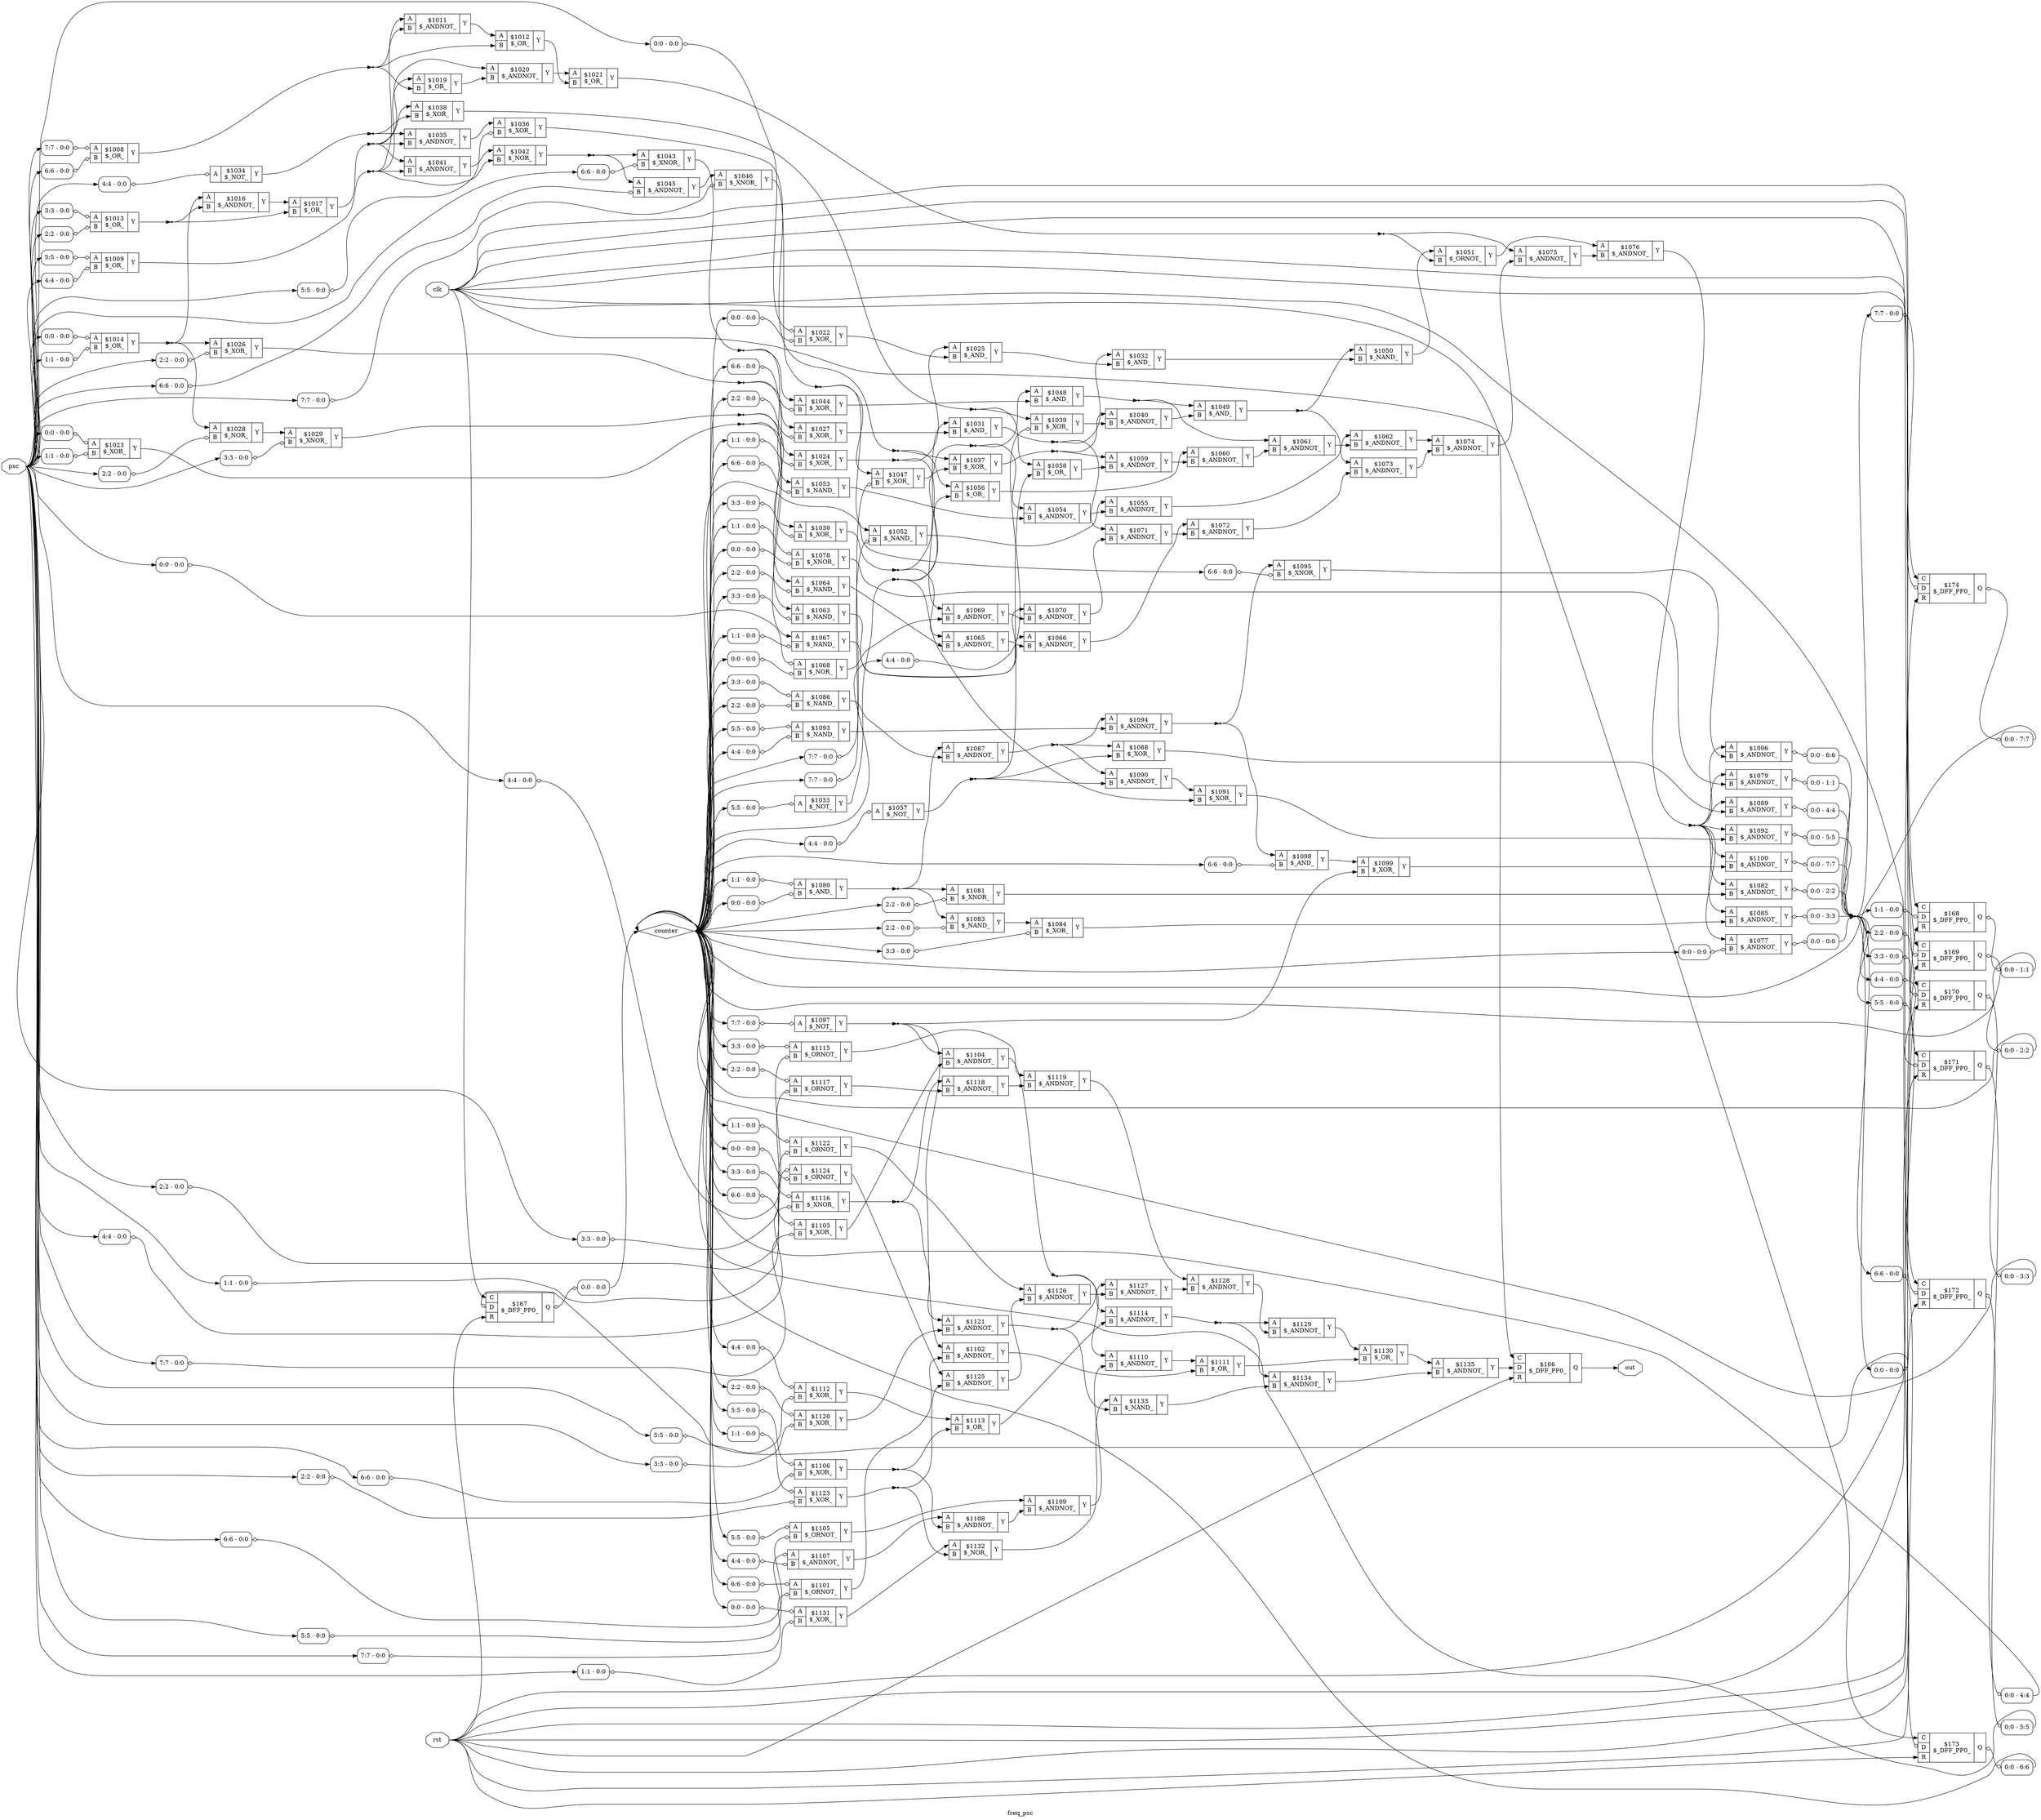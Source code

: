 digraph "freq_psc" {
label="freq_psc";
rankdir="LR";
remincross=true;
n119 [ shape=octagon, label="clk", color="black", fontcolor="black"];
n120 [ shape=diamond, label="counter", color="black", fontcolor="black"];
n121 [ shape=octagon, label="out", color="black", fontcolor="black"];
n122 [ shape=octagon, label="psc", color="black", fontcolor="black"];
n123 [ shape=octagon, label="rst", color="black", fontcolor="black"];
c127 [ shape=record, label="{{<p124> A|<p125> B}|$1008\n$_OR_|{<p126> Y}}",  ];
x0 [ shape=record, style=rounded, label="<s0> 7:7 - 0:0 ", color="black", fontcolor="black" ];
x0:e -> c127:p124:w [arrowhead=odiamond, arrowtail=odiamond, dir=both, color="black", fontcolor="black", label=""];
x1 [ shape=record, style=rounded, label="<s0> 6:6 - 0:0 ", color="black", fontcolor="black" ];
x1:e -> c127:p125:w [arrowhead=odiamond, arrowtail=odiamond, dir=both, color="black", fontcolor="black", label=""];
c128 [ shape=record, label="{{<p124> A|<p125> B}|$1009\n$_OR_|{<p126> Y}}",  ];
x2 [ shape=record, style=rounded, label="<s0> 5:5 - 0:0 ", color="black", fontcolor="black" ];
x2:e -> c128:p124:w [arrowhead=odiamond, arrowtail=odiamond, dir=both, color="black", fontcolor="black", label=""];
x3 [ shape=record, style=rounded, label="<s0> 4:4 - 0:0 ", color="black", fontcolor="black" ];
x3:e -> c128:p125:w [arrowhead=odiamond, arrowtail=odiamond, dir=both, color="black", fontcolor="black", label=""];
c129 [ shape=record, label="{{<p124> A|<p125> B}|$1011\n$_ANDNOT_|{<p126> Y}}",  ];
c130 [ shape=record, label="{{<p124> A|<p125> B}|$1012\n$_OR_|{<p126> Y}}",  ];
c131 [ shape=record, label="{{<p124> A|<p125> B}|$1013\n$_OR_|{<p126> Y}}",  ];
x4 [ shape=record, style=rounded, label="<s0> 3:3 - 0:0 ", color="black", fontcolor="black" ];
x4:e -> c131:p124:w [arrowhead=odiamond, arrowtail=odiamond, dir=both, color="black", fontcolor="black", label=""];
x5 [ shape=record, style=rounded, label="<s0> 2:2 - 0:0 ", color="black", fontcolor="black" ];
x5:e -> c131:p125:w [arrowhead=odiamond, arrowtail=odiamond, dir=both, color="black", fontcolor="black", label=""];
c132 [ shape=record, label="{{<p124> A|<p125> B}|$1014\n$_OR_|{<p126> Y}}",  ];
x6 [ shape=record, style=rounded, label="<s0> 0:0 - 0:0 ", color="black", fontcolor="black" ];
x6:e -> c132:p124:w [arrowhead=odiamond, arrowtail=odiamond, dir=both, color="black", fontcolor="black", label=""];
x7 [ shape=record, style=rounded, label="<s0> 1:1 - 0:0 ", color="black", fontcolor="black" ];
x7:e -> c132:p125:w [arrowhead=odiamond, arrowtail=odiamond, dir=both, color="black", fontcolor="black", label=""];
c133 [ shape=record, label="{{<p124> A|<p125> B}|$1016\n$_ANDNOT_|{<p126> Y}}",  ];
c134 [ shape=record, label="{{<p124> A|<p125> B}|$1017\n$_OR_|{<p126> Y}}",  ];
c135 [ shape=record, label="{{<p124> A|<p125> B}|$1019\n$_OR_|{<p126> Y}}",  ];
c136 [ shape=record, label="{{<p124> A|<p125> B}|$1020\n$_ANDNOT_|{<p126> Y}}",  ];
c137 [ shape=record, label="{{<p124> A|<p125> B}|$1021\n$_OR_|{<p126> Y}}",  ];
c138 [ shape=record, label="{{<p124> A|<p125> B}|$1022\n$_XOR_|{<p126> Y}}",  ];
x8 [ shape=record, style=rounded, label="<s0> 0:0 - 0:0 ", color="black", fontcolor="black" ];
x8:e -> c138:p124:w [arrowhead=odiamond, arrowtail=odiamond, dir=both, color="black", fontcolor="black", label=""];
x9 [ shape=record, style=rounded, label="<s0> 0:0 - 0:0 ", color="black", fontcolor="black" ];
x9:e -> c138:p125:w [arrowhead=odiamond, arrowtail=odiamond, dir=both, color="black", fontcolor="black", label=""];
c139 [ shape=record, label="{{<p124> A|<p125> B}|$1023\n$_XOR_|{<p126> Y}}",  ];
x10 [ shape=record, style=rounded, label="<s0> 0:0 - 0:0 ", color="black", fontcolor="black" ];
x10:e -> c139:p124:w [arrowhead=odiamond, arrowtail=odiamond, dir=both, color="black", fontcolor="black", label=""];
x11 [ shape=record, style=rounded, label="<s0> 1:1 - 0:0 ", color="black", fontcolor="black" ];
x11:e -> c139:p125:w [arrowhead=odiamond, arrowtail=odiamond, dir=both, color="black", fontcolor="black", label=""];
c140 [ shape=record, label="{{<p124> A|<p125> B}|$1024\n$_XOR_|{<p126> Y}}",  ];
x12 [ shape=record, style=rounded, label="<s0> 1:1 - 0:0 ", color="black", fontcolor="black" ];
x12:e -> c140:p125:w [arrowhead=odiamond, arrowtail=odiamond, dir=both, color="black", fontcolor="black", label=""];
c141 [ shape=record, label="{{<p124> A|<p125> B}|$1025\n$_AND_|{<p126> Y}}",  ];
c142 [ shape=record, label="{{<p124> A|<p125> B}|$1026\n$_XOR_|{<p126> Y}}",  ];
x13 [ shape=record, style=rounded, label="<s0> 2:2 - 0:0 ", color="black", fontcolor="black" ];
x13:e -> c142:p125:w [arrowhead=odiamond, arrowtail=odiamond, dir=both, color="black", fontcolor="black", label=""];
c143 [ shape=record, label="{{<p124> A|<p125> B}|$1027\n$_XOR_|{<p126> Y}}",  ];
x14 [ shape=record, style=rounded, label="<s0> 2:2 - 0:0 ", color="black", fontcolor="black" ];
x14:e -> c143:p125:w [arrowhead=odiamond, arrowtail=odiamond, dir=both, color="black", fontcolor="black", label=""];
c144 [ shape=record, label="{{<p124> A|<p125> B}|$1028\n$_NOR_|{<p126> Y}}",  ];
x15 [ shape=record, style=rounded, label="<s0> 2:2 - 0:0 ", color="black", fontcolor="black" ];
x15:e -> c144:p125:w [arrowhead=odiamond, arrowtail=odiamond, dir=both, color="black", fontcolor="black", label=""];
c145 [ shape=record, label="{{<p124> A|<p125> B}|$1029\n$_XNOR_|{<p126> Y}}",  ];
x16 [ shape=record, style=rounded, label="<s0> 3:3 - 0:0 ", color="black", fontcolor="black" ];
x16:e -> c145:p125:w [arrowhead=odiamond, arrowtail=odiamond, dir=both, color="black", fontcolor="black", label=""];
c146 [ shape=record, label="{{<p124> A|<p125> B}|$1030\n$_XOR_|{<p126> Y}}",  ];
x17 [ shape=record, style=rounded, label="<s0> 3:3 - 0:0 ", color="black", fontcolor="black" ];
x17:e -> c146:p125:w [arrowhead=odiamond, arrowtail=odiamond, dir=both, color="black", fontcolor="black", label=""];
c147 [ shape=record, label="{{<p124> A|<p125> B}|$1031\n$_AND_|{<p126> Y}}",  ];
c148 [ shape=record, label="{{<p124> A|<p125> B}|$1032\n$_AND_|{<p126> Y}}",  ];
c149 [ shape=record, label="{{<p124> A}|$1033\n$_NOT_|{<p126> Y}}",  ];
x18 [ shape=record, style=rounded, label="<s0> 5:5 - 0:0 ", color="black", fontcolor="black" ];
x18:e -> c149:p124:w [arrowhead=odiamond, arrowtail=odiamond, dir=both, color="black", fontcolor="black", label=""];
c150 [ shape=record, label="{{<p124> A}|$1034\n$_NOT_|{<p126> Y}}",  ];
x19 [ shape=record, style=rounded, label="<s0> 4:4 - 0:0 ", color="black", fontcolor="black" ];
x19:e -> c150:p124:w [arrowhead=odiamond, arrowtail=odiamond, dir=both, color="black", fontcolor="black", label=""];
c151 [ shape=record, label="{{<p124> A|<p125> B}|$1035\n$_ANDNOT_|{<p126> Y}}",  ];
c152 [ shape=record, label="{{<p124> A|<p125> B}|$1036\n$_XOR_|{<p126> Y}}",  ];
x20 [ shape=record, style=rounded, label="<s0> 5:5 - 0:0 ", color="black", fontcolor="black" ];
x20:e -> c152:p125:w [arrowhead=odiamond, arrowtail=odiamond, dir=both, color="black", fontcolor="black", label=""];
c153 [ shape=record, label="{{<p124> A|<p125> B}|$1037\n$_XOR_|{<p126> Y}}",  ];
c154 [ shape=record, label="{{<p124> A|<p125> B}|$1038\n$_XOR_|{<p126> Y}}",  ];
c155 [ shape=record, label="{{<p124> A|<p125> B}|$1039\n$_XOR_|{<p126> Y}}",  ];
x21 [ shape=record, style=rounded, label="<s0> 4:4 - 0:0 ", color="black", fontcolor="black" ];
x21:e -> c155:p125:w [arrowhead=odiamond, arrowtail=odiamond, dir=both, color="black", fontcolor="black", label=""];
c156 [ shape=record, label="{{<p124> A|<p125> B}|$1040\n$_ANDNOT_|{<p126> Y}}",  ];
c157 [ shape=record, label="{{<p124> A|<p125> B}|$1041\n$_ANDNOT_|{<p126> Y}}",  ];
c158 [ shape=record, label="{{<p124> A|<p125> B}|$1042\n$_NOR_|{<p126> Y}}",  ];
c159 [ shape=record, label="{{<p124> A|<p125> B}|$1043\n$_XNOR_|{<p126> Y}}",  ];
x22 [ shape=record, style=rounded, label="<s0> 6:6 - 0:0 ", color="black", fontcolor="black" ];
x22:e -> c159:p125:w [arrowhead=odiamond, arrowtail=odiamond, dir=both, color="black", fontcolor="black", label=""];
c160 [ shape=record, label="{{<p124> A|<p125> B}|$1044\n$_XOR_|{<p126> Y}}",  ];
x23 [ shape=record, style=rounded, label="<s0> 6:6 - 0:0 ", color="black", fontcolor="black" ];
x23:e -> c160:p125:w [arrowhead=odiamond, arrowtail=odiamond, dir=both, color="black", fontcolor="black", label=""];
c161 [ shape=record, label="{{<p124> A|<p125> B}|$1045\n$_ANDNOT_|{<p126> Y}}",  ];
x24 [ shape=record, style=rounded, label="<s0> 6:6 - 0:0 ", color="black", fontcolor="black" ];
x24:e -> c161:p125:w [arrowhead=odiamond, arrowtail=odiamond, dir=both, color="black", fontcolor="black", label=""];
c162 [ shape=record, label="{{<p124> A|<p125> B}|$1046\n$_XNOR_|{<p126> Y}}",  ];
x25 [ shape=record, style=rounded, label="<s0> 7:7 - 0:0 ", color="black", fontcolor="black" ];
x25:e -> c162:p125:w [arrowhead=odiamond, arrowtail=odiamond, dir=both, color="black", fontcolor="black", label=""];
c163 [ shape=record, label="{{<p124> A|<p125> B}|$1047\n$_XOR_|{<p126> Y}}",  ];
x26 [ shape=record, style=rounded, label="<s0> 7:7 - 0:0 ", color="black", fontcolor="black" ];
x26:e -> c163:p125:w [arrowhead=odiamond, arrowtail=odiamond, dir=both, color="black", fontcolor="black", label=""];
c164 [ shape=record, label="{{<p124> A|<p125> B}|$1048\n$_AND_|{<p126> Y}}",  ];
c165 [ shape=record, label="{{<p124> A|<p125> B}|$1049\n$_AND_|{<p126> Y}}",  ];
c166 [ shape=record, label="{{<p124> A|<p125> B}|$1050\n$_NAND_|{<p126> Y}}",  ];
c167 [ shape=record, label="{{<p124> A|<p125> B}|$1051\n$_ORNOT_|{<p126> Y}}",  ];
c168 [ shape=record, label="{{<p124> A|<p125> B}|$1052\n$_NAND_|{<p126> Y}}",  ];
x27 [ shape=record, style=rounded, label="<s0> 7:7 - 0:0 ", color="black", fontcolor="black" ];
x27:e -> c168:p125:w [arrowhead=odiamond, arrowtail=odiamond, dir=both, color="black", fontcolor="black", label=""];
c169 [ shape=record, label="{{<p124> A|<p125> B}|$1053\n$_NAND_|{<p126> Y}}",  ];
x28 [ shape=record, style=rounded, label="<s0> 6:6 - 0:0 ", color="black", fontcolor="black" ];
x28:e -> c169:p125:w [arrowhead=odiamond, arrowtail=odiamond, dir=both, color="black", fontcolor="black", label=""];
c170 [ shape=record, label="{{<p124> A|<p125> B}|$1054\n$_ANDNOT_|{<p126> Y}}",  ];
c171 [ shape=record, label="{{<p124> A|<p125> B}|$1055\n$_ANDNOT_|{<p126> Y}}",  ];
c172 [ shape=record, label="{{<p124> A|<p125> B}|$1056\n$_OR_|{<p126> Y}}",  ];
c173 [ shape=record, label="{{<p124> A}|$1057\n$_NOT_|{<p126> Y}}",  ];
x29 [ shape=record, style=rounded, label="<s0> 4:4 - 0:0 ", color="black", fontcolor="black" ];
x29:e -> c173:p124:w [arrowhead=odiamond, arrowtail=odiamond, dir=both, color="black", fontcolor="black", label=""];
c174 [ shape=record, label="{{<p124> A|<p125> B}|$1058\n$_OR_|{<p126> Y}}",  ];
c175 [ shape=record, label="{{<p124> A|<p125> B}|$1059\n$_ANDNOT_|{<p126> Y}}",  ];
c176 [ shape=record, label="{{<p124> A|<p125> B}|$1060\n$_ANDNOT_|{<p126> Y}}",  ];
c177 [ shape=record, label="{{<p124> A|<p125> B}|$1061\n$_ANDNOT_|{<p126> Y}}",  ];
c178 [ shape=record, label="{{<p124> A|<p125> B}|$1062\n$_ANDNOT_|{<p126> Y}}",  ];
c179 [ shape=record, label="{{<p124> A|<p125> B}|$1063\n$_NAND_|{<p126> Y}}",  ];
x30 [ shape=record, style=rounded, label="<s0> 3:3 - 0:0 ", color="black", fontcolor="black" ];
x30:e -> c179:p125:w [arrowhead=odiamond, arrowtail=odiamond, dir=both, color="black", fontcolor="black", label=""];
c180 [ shape=record, label="{{<p124> A|<p125> B}|$1064\n$_NAND_|{<p126> Y}}",  ];
x31 [ shape=record, style=rounded, label="<s0> 2:2 - 0:0 ", color="black", fontcolor="black" ];
x31:e -> c180:p125:w [arrowhead=odiamond, arrowtail=odiamond, dir=both, color="black", fontcolor="black", label=""];
c181 [ shape=record, label="{{<p124> A|<p125> B}|$1065\n$_ANDNOT_|{<p126> Y}}",  ];
c182 [ shape=record, label="{{<p124> A|<p125> B}|$1066\n$_ANDNOT_|{<p126> Y}}",  ];
c183 [ shape=record, label="{{<p124> A|<p125> B}|$1067\n$_NAND_|{<p126> Y}}",  ];
x32 [ shape=record, style=rounded, label="<s0> 1:1 - 0:0 ", color="black", fontcolor="black" ];
x32:e -> c183:p125:w [arrowhead=odiamond, arrowtail=odiamond, dir=both, color="black", fontcolor="black", label=""];
c184 [ shape=record, label="{{<p124> A|<p125> B}|$1068\n$_NOR_|{<p126> Y}}",  ];
x33 [ shape=record, style=rounded, label="<s0> 0:0 - 0:0 ", color="black", fontcolor="black" ];
x33:e -> c184:p124:w [arrowhead=odiamond, arrowtail=odiamond, dir=both, color="black", fontcolor="black", label=""];
x34 [ shape=record, style=rounded, label="<s0> 0:0 - 0:0 ", color="black", fontcolor="black" ];
x34:e -> c184:p125:w [arrowhead=odiamond, arrowtail=odiamond, dir=both, color="black", fontcolor="black", label=""];
c185 [ shape=record, label="{{<p124> A|<p125> B}|$1069\n$_ANDNOT_|{<p126> Y}}",  ];
c186 [ shape=record, label="{{<p124> A|<p125> B}|$1070\n$_ANDNOT_|{<p126> Y}}",  ];
c187 [ shape=record, label="{{<p124> A|<p125> B}|$1071\n$_ANDNOT_|{<p126> Y}}",  ];
c188 [ shape=record, label="{{<p124> A|<p125> B}|$1072\n$_ANDNOT_|{<p126> Y}}",  ];
c189 [ shape=record, label="{{<p124> A|<p125> B}|$1073\n$_ANDNOT_|{<p126> Y}}",  ];
c190 [ shape=record, label="{{<p124> A|<p125> B}|$1074\n$_ANDNOT_|{<p126> Y}}",  ];
c191 [ shape=record, label="{{<p124> A|<p125> B}|$1075\n$_ANDNOT_|{<p126> Y}}",  ];
c192 [ shape=record, label="{{<p124> A|<p125> B}|$1076\n$_ANDNOT_|{<p126> Y}}",  ];
c193 [ shape=record, label="{{<p124> A|<p125> B}|$1077\n$_ANDNOT_|{<p126> Y}}",  ];
x35 [ shape=record, style=rounded, label="<s0> 0:0 - 0:0 ", color="black", fontcolor="black" ];
x35:e -> c193:p125:w [arrowhead=odiamond, arrowtail=odiamond, dir=both, color="black", fontcolor="black", label=""];
x36 [ shape=record, style=rounded, label="<s0> 0:0 - 0:0 ", color="black", fontcolor="black" ];
c193:p126:e -> x36:w [arrowhead=odiamond, arrowtail=odiamond, dir=both, color="black", fontcolor="black", label=""];
c194 [ shape=record, label="{{<p124> A|<p125> B}|$1078\n$_XNOR_|{<p126> Y}}",  ];
x37 [ shape=record, style=rounded, label="<s0> 1:1 - 0:0 ", color="black", fontcolor="black" ];
x37:e -> c194:p124:w [arrowhead=odiamond, arrowtail=odiamond, dir=both, color="black", fontcolor="black", label=""];
x38 [ shape=record, style=rounded, label="<s0> 0:0 - 0:0 ", color="black", fontcolor="black" ];
x38:e -> c194:p125:w [arrowhead=odiamond, arrowtail=odiamond, dir=both, color="black", fontcolor="black", label=""];
c195 [ shape=record, label="{{<p124> A|<p125> B}|$1079\n$_ANDNOT_|{<p126> Y}}",  ];
x39 [ shape=record, style=rounded, label="<s0> 0:0 - 1:1 ", color="black", fontcolor="black" ];
c195:p126:e -> x39:w [arrowhead=odiamond, arrowtail=odiamond, dir=both, color="black", fontcolor="black", label=""];
c196 [ shape=record, label="{{<p124> A|<p125> B}|$1080\n$_AND_|{<p126> Y}}",  ];
x40 [ shape=record, style=rounded, label="<s0> 1:1 - 0:0 ", color="black", fontcolor="black" ];
x40:e -> c196:p124:w [arrowhead=odiamond, arrowtail=odiamond, dir=both, color="black", fontcolor="black", label=""];
x41 [ shape=record, style=rounded, label="<s0> 0:0 - 0:0 ", color="black", fontcolor="black" ];
x41:e -> c196:p125:w [arrowhead=odiamond, arrowtail=odiamond, dir=both, color="black", fontcolor="black", label=""];
c197 [ shape=record, label="{{<p124> A|<p125> B}|$1081\n$_XNOR_|{<p126> Y}}",  ];
x42 [ shape=record, style=rounded, label="<s0> 2:2 - 0:0 ", color="black", fontcolor="black" ];
x42:e -> c197:p125:w [arrowhead=odiamond, arrowtail=odiamond, dir=both, color="black", fontcolor="black", label=""];
c198 [ shape=record, label="{{<p124> A|<p125> B}|$1082\n$_ANDNOT_|{<p126> Y}}",  ];
x43 [ shape=record, style=rounded, label="<s0> 0:0 - 2:2 ", color="black", fontcolor="black" ];
c198:p126:e -> x43:w [arrowhead=odiamond, arrowtail=odiamond, dir=both, color="black", fontcolor="black", label=""];
c199 [ shape=record, label="{{<p124> A|<p125> B}|$1083\n$_NAND_|{<p126> Y}}",  ];
x44 [ shape=record, style=rounded, label="<s0> 2:2 - 0:0 ", color="black", fontcolor="black" ];
x44:e -> c199:p125:w [arrowhead=odiamond, arrowtail=odiamond, dir=both, color="black", fontcolor="black", label=""];
c200 [ shape=record, label="{{<p124> A|<p125> B}|$1084\n$_XOR_|{<p126> Y}}",  ];
x45 [ shape=record, style=rounded, label="<s0> 3:3 - 0:0 ", color="black", fontcolor="black" ];
x45:e -> c200:p125:w [arrowhead=odiamond, arrowtail=odiamond, dir=both, color="black", fontcolor="black", label=""];
c201 [ shape=record, label="{{<p124> A|<p125> B}|$1085\n$_ANDNOT_|{<p126> Y}}",  ];
x46 [ shape=record, style=rounded, label="<s0> 0:0 - 3:3 ", color="black", fontcolor="black" ];
c201:p126:e -> x46:w [arrowhead=odiamond, arrowtail=odiamond, dir=both, color="black", fontcolor="black", label=""];
c202 [ shape=record, label="{{<p124> A|<p125> B}|$1086\n$_NAND_|{<p126> Y}}",  ];
x47 [ shape=record, style=rounded, label="<s0> 3:3 - 0:0 ", color="black", fontcolor="black" ];
x47:e -> c202:p124:w [arrowhead=odiamond, arrowtail=odiamond, dir=both, color="black", fontcolor="black", label=""];
x48 [ shape=record, style=rounded, label="<s0> 2:2 - 0:0 ", color="black", fontcolor="black" ];
x48:e -> c202:p125:w [arrowhead=odiamond, arrowtail=odiamond, dir=both, color="black", fontcolor="black", label=""];
c203 [ shape=record, label="{{<p124> A|<p125> B}|$1087\n$_ANDNOT_|{<p126> Y}}",  ];
c204 [ shape=record, label="{{<p124> A|<p125> B}|$1088\n$_XOR_|{<p126> Y}}",  ];
c205 [ shape=record, label="{{<p124> A|<p125> B}|$1089\n$_ANDNOT_|{<p126> Y}}",  ];
x49 [ shape=record, style=rounded, label="<s0> 0:0 - 4:4 ", color="black", fontcolor="black" ];
c205:p126:e -> x49:w [arrowhead=odiamond, arrowtail=odiamond, dir=both, color="black", fontcolor="black", label=""];
c206 [ shape=record, label="{{<p124> A|<p125> B}|$1090\n$_ANDNOT_|{<p126> Y}}",  ];
c207 [ shape=record, label="{{<p124> A|<p125> B}|$1091\n$_XOR_|{<p126> Y}}",  ];
c208 [ shape=record, label="{{<p124> A|<p125> B}|$1092\n$_ANDNOT_|{<p126> Y}}",  ];
x50 [ shape=record, style=rounded, label="<s0> 0:0 - 5:5 ", color="black", fontcolor="black" ];
c208:p126:e -> x50:w [arrowhead=odiamond, arrowtail=odiamond, dir=both, color="black", fontcolor="black", label=""];
c209 [ shape=record, label="{{<p124> A|<p125> B}|$1093\n$_NAND_|{<p126> Y}}",  ];
x51 [ shape=record, style=rounded, label="<s0> 5:5 - 0:0 ", color="black", fontcolor="black" ];
x51:e -> c209:p124:w [arrowhead=odiamond, arrowtail=odiamond, dir=both, color="black", fontcolor="black", label=""];
x52 [ shape=record, style=rounded, label="<s0> 4:4 - 0:0 ", color="black", fontcolor="black" ];
x52:e -> c209:p125:w [arrowhead=odiamond, arrowtail=odiamond, dir=both, color="black", fontcolor="black", label=""];
c210 [ shape=record, label="{{<p124> A|<p125> B}|$1094\n$_ANDNOT_|{<p126> Y}}",  ];
c211 [ shape=record, label="{{<p124> A|<p125> B}|$1095\n$_XNOR_|{<p126> Y}}",  ];
x53 [ shape=record, style=rounded, label="<s0> 6:6 - 0:0 ", color="black", fontcolor="black" ];
x53:e -> c211:p125:w [arrowhead=odiamond, arrowtail=odiamond, dir=both, color="black", fontcolor="black", label=""];
c212 [ shape=record, label="{{<p124> A|<p125> B}|$1096\n$_ANDNOT_|{<p126> Y}}",  ];
x54 [ shape=record, style=rounded, label="<s0> 0:0 - 6:6 ", color="black", fontcolor="black" ];
c212:p126:e -> x54:w [arrowhead=odiamond, arrowtail=odiamond, dir=both, color="black", fontcolor="black", label=""];
c213 [ shape=record, label="{{<p124> A}|$1097\n$_NOT_|{<p126> Y}}",  ];
x55 [ shape=record, style=rounded, label="<s0> 7:7 - 0:0 ", color="black", fontcolor="black" ];
x55:e -> c213:p124:w [arrowhead=odiamond, arrowtail=odiamond, dir=both, color="black", fontcolor="black", label=""];
c214 [ shape=record, label="{{<p124> A|<p125> B}|$1098\n$_AND_|{<p126> Y}}",  ];
x56 [ shape=record, style=rounded, label="<s0> 6:6 - 0:0 ", color="black", fontcolor="black" ];
x56:e -> c214:p125:w [arrowhead=odiamond, arrowtail=odiamond, dir=both, color="black", fontcolor="black", label=""];
c215 [ shape=record, label="{{<p124> A|<p125> B}|$1099\n$_XOR_|{<p126> Y}}",  ];
c216 [ shape=record, label="{{<p124> A|<p125> B}|$1100\n$_ANDNOT_|{<p126> Y}}",  ];
x57 [ shape=record, style=rounded, label="<s0> 0:0 - 7:7 ", color="black", fontcolor="black" ];
c216:p126:e -> x57:w [arrowhead=odiamond, arrowtail=odiamond, dir=both, color="black", fontcolor="black", label=""];
c217 [ shape=record, label="{{<p124> A|<p125> B}|$1101\n$_ORNOT_|{<p126> Y}}",  ];
x58 [ shape=record, style=rounded, label="<s0> 6:6 - 0:0 ", color="black", fontcolor="black" ];
x58:e -> c217:p124:w [arrowhead=odiamond, arrowtail=odiamond, dir=both, color="black", fontcolor="black", label=""];
x59 [ shape=record, style=rounded, label="<s0> 7:7 - 0:0 ", color="black", fontcolor="black" ];
x59:e -> c217:p125:w [arrowhead=odiamond, arrowtail=odiamond, dir=both, color="black", fontcolor="black", label=""];
c218 [ shape=record, label="{{<p124> A|<p125> B}|$1102\n$_ANDNOT_|{<p126> Y}}",  ];
c219 [ shape=record, label="{{<p124> A|<p125> B}|$1103\n$_XOR_|{<p126> Y}}",  ];
x60 [ shape=record, style=rounded, label="<s0> 6:6 - 0:0 ", color="black", fontcolor="black" ];
x60:e -> c219:p124:w [arrowhead=odiamond, arrowtail=odiamond, dir=both, color="black", fontcolor="black", label=""];
x61 [ shape=record, style=rounded, label="<s0> 7:7 - 0:0 ", color="black", fontcolor="black" ];
x61:e -> c219:p125:w [arrowhead=odiamond, arrowtail=odiamond, dir=both, color="black", fontcolor="black", label=""];
c220 [ shape=record, label="{{<p124> A|<p125> B}|$1104\n$_ANDNOT_|{<p126> Y}}",  ];
c221 [ shape=record, label="{{<p124> A|<p125> B}|$1105\n$_ORNOT_|{<p126> Y}}",  ];
x62 [ shape=record, style=rounded, label="<s0> 5:5 - 0:0 ", color="black", fontcolor="black" ];
x62:e -> c221:p124:w [arrowhead=odiamond, arrowtail=odiamond, dir=both, color="black", fontcolor="black", label=""];
x63 [ shape=record, style=rounded, label="<s0> 6:6 - 0:0 ", color="black", fontcolor="black" ];
x63:e -> c221:p125:w [arrowhead=odiamond, arrowtail=odiamond, dir=both, color="black", fontcolor="black", label=""];
c222 [ shape=record, label="{{<p124> A|<p125> B}|$1106\n$_XOR_|{<p126> Y}}",  ];
x64 [ shape=record, style=rounded, label="<s0> 5:5 - 0:0 ", color="black", fontcolor="black" ];
x64:e -> c222:p124:w [arrowhead=odiamond, arrowtail=odiamond, dir=both, color="black", fontcolor="black", label=""];
x65 [ shape=record, style=rounded, label="<s0> 6:6 - 0:0 ", color="black", fontcolor="black" ];
x65:e -> c222:p125:w [arrowhead=odiamond, arrowtail=odiamond, dir=both, color="black", fontcolor="black", label=""];
c223 [ shape=record, label="{{<p124> A|<p125> B}|$1107\n$_ANDNOT_|{<p126> Y}}",  ];
x66 [ shape=record, style=rounded, label="<s0> 5:5 - 0:0 ", color="black", fontcolor="black" ];
x66:e -> c223:p124:w [arrowhead=odiamond, arrowtail=odiamond, dir=both, color="black", fontcolor="black", label=""];
x67 [ shape=record, style=rounded, label="<s0> 4:4 - 0:0 ", color="black", fontcolor="black" ];
x67:e -> c223:p125:w [arrowhead=odiamond, arrowtail=odiamond, dir=both, color="black", fontcolor="black", label=""];
c224 [ shape=record, label="{{<p124> A|<p125> B}|$1108\n$_ANDNOT_|{<p126> Y}}",  ];
c225 [ shape=record, label="{{<p124> A|<p125> B}|$1109\n$_ANDNOT_|{<p126> Y}}",  ];
c226 [ shape=record, label="{{<p124> A|<p125> B}|$1110\n$_ANDNOT_|{<p126> Y}}",  ];
c227 [ shape=record, label="{{<p124> A|<p125> B}|$1111\n$_OR_|{<p126> Y}}",  ];
c228 [ shape=record, label="{{<p124> A|<p125> B}|$1112\n$_XOR_|{<p126> Y}}",  ];
x68 [ shape=record, style=rounded, label="<s0> 4:4 - 0:0 ", color="black", fontcolor="black" ];
x68:e -> c228:p124:w [arrowhead=odiamond, arrowtail=odiamond, dir=both, color="black", fontcolor="black", label=""];
x69 [ shape=record, style=rounded, label="<s0> 5:5 - 0:0 ", color="black", fontcolor="black" ];
x69:e -> c228:p125:w [arrowhead=odiamond, arrowtail=odiamond, dir=both, color="black", fontcolor="black", label=""];
c229 [ shape=record, label="{{<p124> A|<p125> B}|$1113\n$_OR_|{<p126> Y}}",  ];
c230 [ shape=record, label="{{<p124> A|<p125> B}|$1114\n$_ANDNOT_|{<p126> Y}}",  ];
c231 [ shape=record, label="{{<p124> A|<p125> B}|$1115\n$_ORNOT_|{<p126> Y}}",  ];
x70 [ shape=record, style=rounded, label="<s0> 3:3 - 0:0 ", color="black", fontcolor="black" ];
x70:e -> c231:p124:w [arrowhead=odiamond, arrowtail=odiamond, dir=both, color="black", fontcolor="black", label=""];
x71 [ shape=record, style=rounded, label="<s0> 4:4 - 0:0 ", color="black", fontcolor="black" ];
x71:e -> c231:p125:w [arrowhead=odiamond, arrowtail=odiamond, dir=both, color="black", fontcolor="black", label=""];
c232 [ shape=record, label="{{<p124> A|<p125> B}|$1116\n$_XNOR_|{<p126> Y}}",  ];
x72 [ shape=record, style=rounded, label="<s0> 3:3 - 0:0 ", color="black", fontcolor="black" ];
x72:e -> c232:p124:w [arrowhead=odiamond, arrowtail=odiamond, dir=both, color="black", fontcolor="black", label=""];
x73 [ shape=record, style=rounded, label="<s0> 4:4 - 0:0 ", color="black", fontcolor="black" ];
x73:e -> c232:p125:w [arrowhead=odiamond, arrowtail=odiamond, dir=both, color="black", fontcolor="black", label=""];
c233 [ shape=record, label="{{<p124> A|<p125> B}|$1117\n$_ORNOT_|{<p126> Y}}",  ];
x74 [ shape=record, style=rounded, label="<s0> 2:2 - 0:0 ", color="black", fontcolor="black" ];
x74:e -> c233:p124:w [arrowhead=odiamond, arrowtail=odiamond, dir=both, color="black", fontcolor="black", label=""];
x75 [ shape=record, style=rounded, label="<s0> 3:3 - 0:0 ", color="black", fontcolor="black" ];
x75:e -> c233:p125:w [arrowhead=odiamond, arrowtail=odiamond, dir=both, color="black", fontcolor="black", label=""];
c234 [ shape=record, label="{{<p124> A|<p125> B}|$1118\n$_ANDNOT_|{<p126> Y}}",  ];
c235 [ shape=record, label="{{<p124> A|<p125> B}|$1119\n$_ANDNOT_|{<p126> Y}}",  ];
c236 [ shape=record, label="{{<p124> A|<p125> B}|$1120\n$_XOR_|{<p126> Y}}",  ];
x76 [ shape=record, style=rounded, label="<s0> 2:2 - 0:0 ", color="black", fontcolor="black" ];
x76:e -> c236:p124:w [arrowhead=odiamond, arrowtail=odiamond, dir=both, color="black", fontcolor="black", label=""];
x77 [ shape=record, style=rounded, label="<s0> 3:3 - 0:0 ", color="black", fontcolor="black" ];
x77:e -> c236:p125:w [arrowhead=odiamond, arrowtail=odiamond, dir=both, color="black", fontcolor="black", label=""];
c237 [ shape=record, label="{{<p124> A|<p125> B}|$1121\n$_ANDNOT_|{<p126> Y}}",  ];
c238 [ shape=record, label="{{<p124> A|<p125> B}|$1122\n$_ORNOT_|{<p126> Y}}",  ];
x78 [ shape=record, style=rounded, label="<s0> 1:1 - 0:0 ", color="black", fontcolor="black" ];
x78:e -> c238:p124:w [arrowhead=odiamond, arrowtail=odiamond, dir=both, color="black", fontcolor="black", label=""];
x79 [ shape=record, style=rounded, label="<s0> 2:2 - 0:0 ", color="black", fontcolor="black" ];
x79:e -> c238:p125:w [arrowhead=odiamond, arrowtail=odiamond, dir=both, color="black", fontcolor="black", label=""];
c239 [ shape=record, label="{{<p124> A|<p125> B}|$1123\n$_XOR_|{<p126> Y}}",  ];
x80 [ shape=record, style=rounded, label="<s0> 1:1 - 0:0 ", color="black", fontcolor="black" ];
x80:e -> c239:p124:w [arrowhead=odiamond, arrowtail=odiamond, dir=both, color="black", fontcolor="black", label=""];
x81 [ shape=record, style=rounded, label="<s0> 2:2 - 0:0 ", color="black", fontcolor="black" ];
x81:e -> c239:p125:w [arrowhead=odiamond, arrowtail=odiamond, dir=both, color="black", fontcolor="black", label=""];
c240 [ shape=record, label="{{<p124> A|<p125> B}|$1124\n$_ORNOT_|{<p126> Y}}",  ];
x82 [ shape=record, style=rounded, label="<s0> 1:1 - 0:0 ", color="black", fontcolor="black" ];
x82:e -> c240:p124:w [arrowhead=odiamond, arrowtail=odiamond, dir=both, color="black", fontcolor="black", label=""];
x83 [ shape=record, style=rounded, label="<s0> 0:0 - 0:0 ", color="black", fontcolor="black" ];
x83:e -> c240:p125:w [arrowhead=odiamond, arrowtail=odiamond, dir=both, color="black", fontcolor="black", label=""];
c241 [ shape=record, label="{{<p124> A|<p125> B}|$1125\n$_ANDNOT_|{<p126> Y}}",  ];
c242 [ shape=record, label="{{<p124> A|<p125> B}|$1126\n$_ANDNOT_|{<p126> Y}}",  ];
c243 [ shape=record, label="{{<p124> A|<p125> B}|$1127\n$_ANDNOT_|{<p126> Y}}",  ];
c244 [ shape=record, label="{{<p124> A|<p125> B}|$1128\n$_ANDNOT_|{<p126> Y}}",  ];
c245 [ shape=record, label="{{<p124> A|<p125> B}|$1129\n$_ANDNOT_|{<p126> Y}}",  ];
c246 [ shape=record, label="{{<p124> A|<p125> B}|$1130\n$_OR_|{<p126> Y}}",  ];
c247 [ shape=record, label="{{<p124> A|<p125> B}|$1131\n$_XOR_|{<p126> Y}}",  ];
x84 [ shape=record, style=rounded, label="<s0> 0:0 - 0:0 ", color="black", fontcolor="black" ];
x84:e -> c247:p124:w [arrowhead=odiamond, arrowtail=odiamond, dir=both, color="black", fontcolor="black", label=""];
x85 [ shape=record, style=rounded, label="<s0> 1:1 - 0:0 ", color="black", fontcolor="black" ];
x85:e -> c247:p125:w [arrowhead=odiamond, arrowtail=odiamond, dir=both, color="black", fontcolor="black", label=""];
c248 [ shape=record, label="{{<p124> A|<p125> B}|$1132\n$_NOR_|{<p126> Y}}",  ];
c249 [ shape=record, label="{{<p124> A|<p125> B}|$1133\n$_NAND_|{<p126> Y}}",  ];
c250 [ shape=record, label="{{<p124> A|<p125> B}|$1134\n$_ANDNOT_|{<p126> Y}}",  ];
c251 [ shape=record, label="{{<p124> A|<p125> B}|$1135\n$_ANDNOT_|{<p126> Y}}",  ];
c256 [ shape=record, label="{{<p252> C|<p253> D|<p254> R}|$166\n$_DFF_PP0_|{<p255> Q}}",  ];
c257 [ shape=record, label="{{<p252> C|<p253> D|<p254> R}|$167\n$_DFF_PP0_|{<p255> Q}}",  ];
x86 [ shape=record, style=rounded, label="<s0> 0:0 - 0:0 ", color="black", fontcolor="black" ];
x86:e -> c257:p253:w [arrowhead=odiamond, arrowtail=odiamond, dir=both, color="black", fontcolor="black", label=""];
x87 [ shape=record, style=rounded, label="<s0> 0:0 - 0:0 ", color="black", fontcolor="black" ];
c257:p255:e -> x87:w [arrowhead=odiamond, arrowtail=odiamond, dir=both, color="black", fontcolor="black", label=""];
c258 [ shape=record, label="{{<p252> C|<p253> D|<p254> R}|$168\n$_DFF_PP0_|{<p255> Q}}",  ];
x88 [ shape=record, style=rounded, label="<s0> 1:1 - 0:0 ", color="black", fontcolor="black" ];
x88:e -> c258:p253:w [arrowhead=odiamond, arrowtail=odiamond, dir=both, color="black", fontcolor="black", label=""];
x89 [ shape=record, style=rounded, label="<s0> 0:0 - 1:1 ", color="black", fontcolor="black" ];
c258:p255:e -> x89:w [arrowhead=odiamond, arrowtail=odiamond, dir=both, color="black", fontcolor="black", label=""];
c259 [ shape=record, label="{{<p252> C|<p253> D|<p254> R}|$169\n$_DFF_PP0_|{<p255> Q}}",  ];
x90 [ shape=record, style=rounded, label="<s0> 2:2 - 0:0 ", color="black", fontcolor="black" ];
x90:e -> c259:p253:w [arrowhead=odiamond, arrowtail=odiamond, dir=both, color="black", fontcolor="black", label=""];
x91 [ shape=record, style=rounded, label="<s0> 0:0 - 2:2 ", color="black", fontcolor="black" ];
c259:p255:e -> x91:w [arrowhead=odiamond, arrowtail=odiamond, dir=both, color="black", fontcolor="black", label=""];
c260 [ shape=record, label="{{<p252> C|<p253> D|<p254> R}|$170\n$_DFF_PP0_|{<p255> Q}}",  ];
x92 [ shape=record, style=rounded, label="<s0> 3:3 - 0:0 ", color="black", fontcolor="black" ];
x92:e -> c260:p253:w [arrowhead=odiamond, arrowtail=odiamond, dir=both, color="black", fontcolor="black", label=""];
x93 [ shape=record, style=rounded, label="<s0> 0:0 - 3:3 ", color="black", fontcolor="black" ];
c260:p255:e -> x93:w [arrowhead=odiamond, arrowtail=odiamond, dir=both, color="black", fontcolor="black", label=""];
c261 [ shape=record, label="{{<p252> C|<p253> D|<p254> R}|$171\n$_DFF_PP0_|{<p255> Q}}",  ];
x94 [ shape=record, style=rounded, label="<s0> 4:4 - 0:0 ", color="black", fontcolor="black" ];
x94:e -> c261:p253:w [arrowhead=odiamond, arrowtail=odiamond, dir=both, color="black", fontcolor="black", label=""];
x95 [ shape=record, style=rounded, label="<s0> 0:0 - 4:4 ", color="black", fontcolor="black" ];
c261:p255:e -> x95:w [arrowhead=odiamond, arrowtail=odiamond, dir=both, color="black", fontcolor="black", label=""];
c262 [ shape=record, label="{{<p252> C|<p253> D|<p254> R}|$172\n$_DFF_PP0_|{<p255> Q}}",  ];
x96 [ shape=record, style=rounded, label="<s0> 5:5 - 0:0 ", color="black", fontcolor="black" ];
x96:e -> c262:p253:w [arrowhead=odiamond, arrowtail=odiamond, dir=both, color="black", fontcolor="black", label=""];
x97 [ shape=record, style=rounded, label="<s0> 0:0 - 5:5 ", color="black", fontcolor="black" ];
c262:p255:e -> x97:w [arrowhead=odiamond, arrowtail=odiamond, dir=both, color="black", fontcolor="black", label=""];
c263 [ shape=record, label="{{<p252> C|<p253> D|<p254> R}|$173\n$_DFF_PP0_|{<p255> Q}}",  ];
x98 [ shape=record, style=rounded, label="<s0> 6:6 - 0:0 ", color="black", fontcolor="black" ];
x98:e -> c263:p253:w [arrowhead=odiamond, arrowtail=odiamond, dir=both, color="black", fontcolor="black", label=""];
x99 [ shape=record, style=rounded, label="<s0> 0:0 - 6:6 ", color="black", fontcolor="black" ];
c263:p255:e -> x99:w [arrowhead=odiamond, arrowtail=odiamond, dir=both, color="black", fontcolor="black", label=""];
c264 [ shape=record, label="{{<p252> C|<p253> D|<p254> R}|$174\n$_DFF_PP0_|{<p255> Q}}",  ];
x100 [ shape=record, style=rounded, label="<s0> 7:7 - 0:0 ", color="black", fontcolor="black" ];
x100:e -> c264:p253:w [arrowhead=odiamond, arrowtail=odiamond, dir=both, color="black", fontcolor="black", label=""];
x101 [ shape=record, style=rounded, label="<s0> 0:0 - 7:7 ", color="black", fontcolor="black" ];
c264:p255:e -> x101:w [arrowhead=odiamond, arrowtail=odiamond, dir=both, color="black", fontcolor="black", label=""];
n1 [ shape=point ];
x36:s0:e -> n1:w [color="black", fontcolor="black", label=""];
x39:s0:e -> n1:w [color="black", fontcolor="black", label=""];
x43:s0:e -> n1:w [color="black", fontcolor="black", label=""];
x46:s0:e -> n1:w [color="black", fontcolor="black", label=""];
x49:s0:e -> n1:w [color="black", fontcolor="black", label=""];
x50:s0:e -> n1:w [color="black", fontcolor="black", label=""];
x54:s0:e -> n1:w [color="black", fontcolor="black", label=""];
x57:s0:e -> n1:w [color="black", fontcolor="black", label=""];
n1:e -> x100:s0:w [color="black", fontcolor="black", label=""];
n1:e -> x86:s0:w [color="black", fontcolor="black", label=""];
n1:e -> x88:s0:w [color="black", fontcolor="black", label=""];
n1:e -> x90:s0:w [color="black", fontcolor="black", label=""];
n1:e -> x92:s0:w [color="black", fontcolor="black", label=""];
n1:e -> x94:s0:w [color="black", fontcolor="black", label=""];
n1:e -> x96:s0:w [color="black", fontcolor="black", label=""];
n1:e -> x98:s0:w [color="black", fontcolor="black", label=""];
c209:p126:e -> c210:p125:w [color="black", fontcolor="black", label=""];
c177:p126:e -> c178:p125:w [color="black", fontcolor="black", label=""];
c178:p126:e -> c190:p124:w [color="black", fontcolor="black", label=""];
c179:p126:e -> c182:p124:w [color="black", fontcolor="black", label=""];
c180:p126:e -> c181:p125:w [color="black", fontcolor="black", label=""];
c181:p126:e -> c182:p125:w [color="black", fontcolor="black", label=""];
c182:p126:e -> c188:p124:w [color="black", fontcolor="black", label=""];
c183:p126:e -> c186:p124:w [color="black", fontcolor="black", label=""];
c184:p126:e -> c185:p125:w [color="black", fontcolor="black", label=""];
c185:p126:e -> c186:p125:w [color="black", fontcolor="black", label=""];
c186:p126:e -> c187:p125:w [color="black", fontcolor="black", label=""];
n11 [ shape=point ];
c210:p126:e -> n11:w [color="black", fontcolor="black", label=""];
n11:e -> c211:p124:w [color="black", fontcolor="black", label=""];
n11:e -> c214:p124:w [color="black", fontcolor="black", label=""];
c187:p126:e -> c188:p125:w [color="black", fontcolor="black", label=""];
c188:p126:e -> c189:p125:w [color="black", fontcolor="black", label=""];
c189:p126:e -> c190:p125:w [color="black", fontcolor="black", label=""];
c190:p126:e -> c191:p125:w [color="black", fontcolor="black", label=""];
c191:p126:e -> c192:p125:w [color="black", fontcolor="black", label=""];
n115 [ shape=point ];
c192:p126:e -> n115:w [color="black", fontcolor="black", label=""];
n115:e -> c193:p124:w [color="black", fontcolor="black", label=""];
n115:e -> c195:p124:w [color="black", fontcolor="black", label=""];
n115:e -> c198:p124:w [color="black", fontcolor="black", label=""];
n115:e -> c201:p124:w [color="black", fontcolor="black", label=""];
n115:e -> c205:p124:w [color="black", fontcolor="black", label=""];
n115:e -> c208:p124:w [color="black", fontcolor="black", label=""];
n115:e -> c212:p124:w [color="black", fontcolor="black", label=""];
n115:e -> c216:p124:w [color="black", fontcolor="black", label=""];
c194:p126:e -> c195:p125:w [color="black", fontcolor="black", label=""];
n117 [ shape=point ];
c196:p126:e -> n117:w [color="black", fontcolor="black", label=""];
n117:e -> c197:p124:w [color="black", fontcolor="black", label=""];
n117:e -> c199:p124:w [color="black", fontcolor="black", label=""];
n117:e -> c203:p124:w [color="black", fontcolor="black", label=""];
c197:p126:e -> c198:p125:w [color="black", fontcolor="black", label=""];
n119:e -> c256:p252:w [color="black", fontcolor="black", label=""];
n119:e -> c257:p252:w [color="black", fontcolor="black", label=""];
n119:e -> c258:p252:w [color="black", fontcolor="black", label=""];
n119:e -> c259:p252:w [color="black", fontcolor="black", label=""];
n119:e -> c260:p252:w [color="black", fontcolor="black", label=""];
n119:e -> c261:p252:w [color="black", fontcolor="black", label=""];
n119:e -> c262:p252:w [color="black", fontcolor="black", label=""];
n119:e -> c263:p252:w [color="black", fontcolor="black", label=""];
n119:e -> c264:p252:w [color="black", fontcolor="black", label=""];
c211:p126:e -> c212:p125:w [color="black", fontcolor="black", label=""];
x101:s0:e -> n120:w [color="black", fontcolor="black", label=""];
x87:s0:e -> n120:w [color="black", fontcolor="black", label=""];
x89:s0:e -> n120:w [color="black", fontcolor="black", label=""];
x91:s0:e -> n120:w [color="black", fontcolor="black", label=""];
x93:s0:e -> n120:w [color="black", fontcolor="black", label=""];
x95:s0:e -> n120:w [color="black", fontcolor="black", label=""];
x97:s0:e -> n120:w [color="black", fontcolor="black", label=""];
x99:s0:e -> n120:w [color="black", fontcolor="black", label=""];
n120:e -> x12:s0:w [color="black", fontcolor="black", label=""];
n120:e -> x14:s0:w [color="black", fontcolor="black", label=""];
n120:e -> x17:s0:w [color="black", fontcolor="black", label=""];
n120:e -> x18:s0:w [color="black", fontcolor="black", label=""];
n120:e -> x21:s0:w [color="black", fontcolor="black", label=""];
n120:e -> x23:s0:w [color="black", fontcolor="black", label=""];
n120:e -> x26:s0:w [color="black", fontcolor="black", label=""];
n120:e -> x27:s0:w [color="black", fontcolor="black", label=""];
n120:e -> x28:s0:w [color="black", fontcolor="black", label=""];
n120:e -> x29:s0:w [color="black", fontcolor="black", label=""];
n120:e -> x30:s0:w [color="black", fontcolor="black", label=""];
n120:e -> x31:s0:w [color="black", fontcolor="black", label=""];
n120:e -> x32:s0:w [color="black", fontcolor="black", label=""];
n120:e -> x34:s0:w [color="black", fontcolor="black", label=""];
n120:e -> x35:s0:w [color="black", fontcolor="black", label=""];
n120:e -> x37:s0:w [color="black", fontcolor="black", label=""];
n120:e -> x38:s0:w [color="black", fontcolor="black", label=""];
n120:e -> x40:s0:w [color="black", fontcolor="black", label=""];
n120:e -> x41:s0:w [color="black", fontcolor="black", label=""];
n120:e -> x42:s0:w [color="black", fontcolor="black", label=""];
n120:e -> x44:s0:w [color="black", fontcolor="black", label=""];
n120:e -> x45:s0:w [color="black", fontcolor="black", label=""];
n120:e -> x47:s0:w [color="black", fontcolor="black", label=""];
n120:e -> x48:s0:w [color="black", fontcolor="black", label=""];
n120:e -> x51:s0:w [color="black", fontcolor="black", label=""];
n120:e -> x52:s0:w [color="black", fontcolor="black", label=""];
n120:e -> x53:s0:w [color="black", fontcolor="black", label=""];
n120:e -> x55:s0:w [color="black", fontcolor="black", label=""];
n120:e -> x56:s0:w [color="black", fontcolor="black", label=""];
n120:e -> x58:s0:w [color="black", fontcolor="black", label=""];
n120:e -> x60:s0:w [color="black", fontcolor="black", label=""];
n120:e -> x62:s0:w [color="black", fontcolor="black", label=""];
n120:e -> x64:s0:w [color="black", fontcolor="black", label=""];
n120:e -> x67:s0:w [color="black", fontcolor="black", label=""];
n120:e -> x68:s0:w [color="black", fontcolor="black", label=""];
n120:e -> x70:s0:w [color="black", fontcolor="black", label=""];
n120:e -> x72:s0:w [color="black", fontcolor="black", label=""];
n120:e -> x74:s0:w [color="black", fontcolor="black", label=""];
n120:e -> x76:s0:w [color="black", fontcolor="black", label=""];
n120:e -> x78:s0:w [color="black", fontcolor="black", label=""];
n120:e -> x80:s0:w [color="black", fontcolor="black", label=""];
n120:e -> x83:s0:w [color="black", fontcolor="black", label=""];
n120:e -> x84:s0:w [color="black", fontcolor="black", label=""];
n120:e -> x9:s0:w [color="black", fontcolor="black", label=""];
c256:p255:e -> n121:w [color="black", fontcolor="black", label=""];
n122:e -> x0:s0:w [color="black", fontcolor="black", label=""];
n122:e -> x10:s0:w [color="black", fontcolor="black", label=""];
n122:e -> x11:s0:w [color="black", fontcolor="black", label=""];
n122:e -> x13:s0:w [color="black", fontcolor="black", label=""];
n122:e -> x15:s0:w [color="black", fontcolor="black", label=""];
n122:e -> x16:s0:w [color="black", fontcolor="black", label=""];
n122:e -> x19:s0:w [color="black", fontcolor="black", label=""];
n122:e -> x1:s0:w [color="black", fontcolor="black", label=""];
n122:e -> x20:s0:w [color="black", fontcolor="black", label=""];
n122:e -> x22:s0:w [color="black", fontcolor="black", label=""];
n122:e -> x24:s0:w [color="black", fontcolor="black", label=""];
n122:e -> x25:s0:w [color="black", fontcolor="black", label=""];
n122:e -> x2:s0:w [color="black", fontcolor="black", label=""];
n122:e -> x33:s0:w [color="black", fontcolor="black", label=""];
n122:e -> x3:s0:w [color="black", fontcolor="black", label=""];
n122:e -> x4:s0:w [color="black", fontcolor="black", label=""];
n122:e -> x59:s0:w [color="black", fontcolor="black", label=""];
n122:e -> x5:s0:w [color="black", fontcolor="black", label=""];
n122:e -> x61:s0:w [color="black", fontcolor="black", label=""];
n122:e -> x63:s0:w [color="black", fontcolor="black", label=""];
n122:e -> x65:s0:w [color="black", fontcolor="black", label=""];
n122:e -> x66:s0:w [color="black", fontcolor="black", label=""];
n122:e -> x69:s0:w [color="black", fontcolor="black", label=""];
n122:e -> x6:s0:w [color="black", fontcolor="black", label=""];
n122:e -> x71:s0:w [color="black", fontcolor="black", label=""];
n122:e -> x73:s0:w [color="black", fontcolor="black", label=""];
n122:e -> x75:s0:w [color="black", fontcolor="black", label=""];
n122:e -> x77:s0:w [color="black", fontcolor="black", label=""];
n122:e -> x79:s0:w [color="black", fontcolor="black", label=""];
n122:e -> x7:s0:w [color="black", fontcolor="black", label=""];
n122:e -> x81:s0:w [color="black", fontcolor="black", label=""];
n122:e -> x82:s0:w [color="black", fontcolor="black", label=""];
n122:e -> x85:s0:w [color="black", fontcolor="black", label=""];
n122:e -> x8:s0:w [color="black", fontcolor="black", label=""];
n123:e -> c256:p254:w [color="black", fontcolor="black", label=""];
n123:e -> c257:p254:w [color="black", fontcolor="black", label=""];
n123:e -> c258:p254:w [color="black", fontcolor="black", label=""];
n123:e -> c259:p254:w [color="black", fontcolor="black", label=""];
n123:e -> c260:p254:w [color="black", fontcolor="black", label=""];
n123:e -> c261:p254:w [color="black", fontcolor="black", label=""];
n123:e -> c262:p254:w [color="black", fontcolor="black", label=""];
n123:e -> c263:p254:w [color="black", fontcolor="black", label=""];
n123:e -> c264:p254:w [color="black", fontcolor="black", label=""];
n13 [ shape=point ];
c213:p126:e -> n13:w [color="black", fontcolor="black", label=""];
n13:e -> c215:p125:w [color="black", fontcolor="black", label=""];
n13:e -> c218:p124:w [color="black", fontcolor="black", label=""];
n13:e -> c220:p124:w [color="black", fontcolor="black", label=""];
c214:p126:e -> c215:p124:w [color="black", fontcolor="black", label=""];
c215:p126:e -> c216:p125:w [color="black", fontcolor="black", label=""];
c217:p126:e -> c218:p125:w [color="black", fontcolor="black", label=""];
c218:p126:e -> c227:p125:w [color="black", fontcolor="black", label=""];
c219:p126:e -> c220:p125:w [color="black", fontcolor="black", label=""];
n19 [ shape=point ];
c220:p126:e -> n19:w [color="black", fontcolor="black", label=""];
n19:e -> c226:p124:w [color="black", fontcolor="black", label=""];
n19:e -> c230:p124:w [color="black", fontcolor="black", label=""];
c251:p126:e -> c256:p253:w [color="black", fontcolor="black", label=""];
c221:p126:e -> c225:p124:w [color="black", fontcolor="black", label=""];
n21 [ shape=point ];
c222:p126:e -> n21:w [color="black", fontcolor="black", label=""];
n21:e -> c224:p125:w [color="black", fontcolor="black", label=""];
n21:e -> c229:p125:w [color="black", fontcolor="black", label=""];
c223:p126:e -> c224:p124:w [color="black", fontcolor="black", label=""];
c224:p126:e -> c225:p125:w [color="black", fontcolor="black", label=""];
c225:p126:e -> c226:p125:w [color="black", fontcolor="black", label=""];
c226:p126:e -> c227:p124:w [color="black", fontcolor="black", label=""];
c227:p126:e -> c246:p125:w [color="black", fontcolor="black", label=""];
c228:p126:e -> c229:p124:w [color="black", fontcolor="black", label=""];
c229:p126:e -> c230:p125:w [color="black", fontcolor="black", label=""];
n29 [ shape=point ];
c230:p126:e -> n29:w [color="black", fontcolor="black", label=""];
n29:e -> c245:p124:w [color="black", fontcolor="black", label=""];
n29:e -> c250:p124:w [color="black", fontcolor="black", label=""];
c199:p126:e -> c200:p124:w [color="black", fontcolor="black", label=""];
c231:p126:e -> c235:p124:w [color="black", fontcolor="black", label=""];
n31 [ shape=point ];
c232:p126:e -> n31:w [color="black", fontcolor="black", label=""];
n31:e -> c234:p124:w [color="black", fontcolor="black", label=""];
n31:e -> c237:p124:w [color="black", fontcolor="black", label=""];
c233:p126:e -> c234:p125:w [color="black", fontcolor="black", label=""];
c234:p126:e -> c235:p125:w [color="black", fontcolor="black", label=""];
c235:p126:e -> c244:p124:w [color="black", fontcolor="black", label=""];
c236:p126:e -> c237:p125:w [color="black", fontcolor="black", label=""];
n36 [ shape=point ];
c237:p126:e -> n36:w [color="black", fontcolor="black", label=""];
n36:e -> c243:p124:w [color="black", fontcolor="black", label=""];
n36:e -> c249:p125:w [color="black", fontcolor="black", label=""];
c238:p126:e -> c242:p124:w [color="black", fontcolor="black", label=""];
n38 [ shape=point ];
c239:p126:e -> n38:w [color="black", fontcolor="black", label=""];
n38:e -> c241:p125:w [color="black", fontcolor="black", label=""];
n38:e -> c248:p125:w [color="black", fontcolor="black", label=""];
c240:p126:e -> c241:p124:w [color="black", fontcolor="black", label=""];
c200:p126:e -> c201:p125:w [color="black", fontcolor="black", label=""];
c241:p126:e -> c242:p125:w [color="black", fontcolor="black", label=""];
c242:p126:e -> c243:p125:w [color="black", fontcolor="black", label=""];
c243:p126:e -> c244:p125:w [color="black", fontcolor="black", label=""];
c244:p126:e -> c245:p125:w [color="black", fontcolor="black", label=""];
c245:p126:e -> c246:p124:w [color="black", fontcolor="black", label=""];
c246:p126:e -> c251:p124:w [color="black", fontcolor="black", label=""];
c247:p126:e -> c248:p124:w [color="black", fontcolor="black", label=""];
c248:p126:e -> c249:p124:w [color="black", fontcolor="black", label=""];
c249:p126:e -> c250:p125:w [color="black", fontcolor="black", label=""];
c250:p126:e -> c251:p125:w [color="black", fontcolor="black", label=""];
c202:p126:e -> c203:p125:w [color="black", fontcolor="black", label=""];
n50 [ shape=point ];
c127:p126:e -> n50:w [color="black", fontcolor="black", label=""];
n50:e -> c129:p125:w [color="black", fontcolor="black", label=""];
n50:e -> c130:p125:w [color="black", fontcolor="black", label=""];
n50:e -> c135:p125:w [color="black", fontcolor="black", label=""];
n51 [ shape=point ];
c128:p126:e -> n51:w [color="black", fontcolor="black", label=""];
n51:e -> c129:p124:w [color="black", fontcolor="black", label=""];
n51:e -> c135:p124:w [color="black", fontcolor="black", label=""];
n51:e -> c157:p125:w [color="black", fontcolor="black", label=""];
n51:e -> c158:p125:w [color="black", fontcolor="black", label=""];
c129:p126:e -> c130:p124:w [color="black", fontcolor="black", label=""];
c130:p126:e -> c137:p125:w [color="black", fontcolor="black", label=""];
n54 [ shape=point ];
c131:p126:e -> n54:w [color="black", fontcolor="black", label=""];
n54:e -> c133:p125:w [color="black", fontcolor="black", label=""];
n54:e -> c134:p125:w [color="black", fontcolor="black", label=""];
n55 [ shape=point ];
c132:p126:e -> n55:w [color="black", fontcolor="black", label=""];
n55:e -> c133:p124:w [color="black", fontcolor="black", label=""];
n55:e -> c142:p124:w [color="black", fontcolor="black", label=""];
n55:e -> c144:p124:w [color="black", fontcolor="black", label=""];
c133:p126:e -> c134:p124:w [color="black", fontcolor="black", label=""];
n57 [ shape=point ];
c134:p126:e -> n57:w [color="black", fontcolor="black", label=""];
n57:e -> c136:p124:w [color="black", fontcolor="black", label=""];
n57:e -> c151:p125:w [color="black", fontcolor="black", label=""];
n57:e -> c154:p124:w [color="black", fontcolor="black", label=""];
n57:e -> c157:p124:w [color="black", fontcolor="black", label=""];
c135:p126:e -> c136:p125:w [color="black", fontcolor="black", label=""];
c136:p126:e -> c137:p124:w [color="black", fontcolor="black", label=""];
n6 [ shape=point ];
c203:p126:e -> n6:w [color="black", fontcolor="black", label=""];
n6:e -> c204:p124:w [color="black", fontcolor="black", label=""];
n6:e -> c206:p124:w [color="black", fontcolor="black", label=""];
n6:e -> c210:p124:w [color="black", fontcolor="black", label=""];
n60 [ shape=point ];
c137:p126:e -> n60:w [color="black", fontcolor="black", label=""];
n60:e -> c167:p125:w [color="black", fontcolor="black", label=""];
n60:e -> c191:p124:w [color="black", fontcolor="black", label=""];
c138:p126:e -> c141:p125:w [color="black", fontcolor="black", label=""];
n62 [ shape=point ];
c139:p126:e -> n62:w [color="black", fontcolor="black", label=""];
n62:e -> c140:p124:w [color="black", fontcolor="black", label=""];
n62:e -> c183:p124:w [color="black", fontcolor="black", label=""];
n63 [ shape=point ];
c140:p126:e -> n63:w [color="black", fontcolor="black", label=""];
n63:e -> c141:p124:w [color="black", fontcolor="black", label=""];
n63:e -> c185:p124:w [color="black", fontcolor="black", label=""];
c141:p126:e -> c148:p125:w [color="black", fontcolor="black", label=""];
n65 [ shape=point ];
c142:p126:e -> n65:w [color="black", fontcolor="black", label=""];
n65:e -> c143:p124:w [color="black", fontcolor="black", label=""];
n65:e -> c180:p124:w [color="black", fontcolor="black", label=""];
c143:p126:e -> c147:p125:w [color="black", fontcolor="black", label=""];
c144:p126:e -> c145:p124:w [color="black", fontcolor="black", label=""];
n68 [ shape=point ];
c145:p126:e -> n68:w [color="black", fontcolor="black", label=""];
n68:e -> c146:p124:w [color="black", fontcolor="black", label=""];
n68:e -> c179:p124:w [color="black", fontcolor="black", label=""];
n69 [ shape=point ];
c146:p126:e -> n69:w [color="black", fontcolor="black", label=""];
n69:e -> c147:p124:w [color="black", fontcolor="black", label=""];
n69:e -> c181:p124:w [color="black", fontcolor="black", label=""];
c204:p126:e -> c205:p125:w [color="black", fontcolor="black", label=""];
n70 [ shape=point ];
c147:p126:e -> n70:w [color="black", fontcolor="black", label=""];
n70:e -> c148:p124:w [color="black", fontcolor="black", label=""];
n70:e -> c187:p124:w [color="black", fontcolor="black", label=""];
c148:p126:e -> c166:p125:w [color="black", fontcolor="black", label=""];
n72 [ shape=point ];
c149:p126:e -> n72:w [color="black", fontcolor="black", label=""];
n72:e -> c153:p125:w [color="black", fontcolor="black", label=""];
n72:e -> c172:p125:w [color="black", fontcolor="black", label=""];
n72:e -> c207:p125:w [color="black", fontcolor="black", label=""];
n73 [ shape=point ];
c150:p126:e -> n73:w [color="black", fontcolor="black", label=""];
n73:e -> c151:p124:w [color="black", fontcolor="black", label=""];
n73:e -> c154:p125:w [color="black", fontcolor="black", label=""];
c151:p126:e -> c152:p124:w [color="black", fontcolor="black", label=""];
n75 [ shape=point ];
c152:p126:e -> n75:w [color="black", fontcolor="black", label=""];
n75:e -> c153:p124:w [color="black", fontcolor="black", label=""];
n75:e -> c172:p124:w [color="black", fontcolor="black", label=""];
n76 [ shape=point ];
c153:p126:e -> n76:w [color="black", fontcolor="black", label=""];
n76:e -> c156:p124:w [color="black", fontcolor="black", label=""];
n76:e -> c175:p124:w [color="black", fontcolor="black", label=""];
n77 [ shape=point ];
c154:p126:e -> n77:w [color="black", fontcolor="black", label=""];
n77:e -> c155:p124:w [color="black", fontcolor="black", label=""];
n77:e -> c174:p124:w [color="black", fontcolor="black", label=""];
c155:p126:e -> c156:p125:w [color="black", fontcolor="black", label=""];
c156:p126:e -> c165:p125:w [color="black", fontcolor="black", label=""];
c206:p126:e -> c207:p124:w [color="black", fontcolor="black", label=""];
c157:p126:e -> c158:p124:w [color="black", fontcolor="black", label=""];
n81 [ shape=point ];
c158:p126:e -> n81:w [color="black", fontcolor="black", label=""];
n81:e -> c159:p124:w [color="black", fontcolor="black", label=""];
n81:e -> c161:p124:w [color="black", fontcolor="black", label=""];
n82 [ shape=point ];
c159:p126:e -> n82:w [color="black", fontcolor="black", label=""];
n82:e -> c160:p124:w [color="black", fontcolor="black", label=""];
n82:e -> c169:p124:w [color="black", fontcolor="black", label=""];
c160:p126:e -> c164:p125:w [color="black", fontcolor="black", label=""];
c161:p126:e -> c162:p124:w [color="black", fontcolor="black", label=""];
n85 [ shape=point ];
c162:p126:e -> n85:w [color="black", fontcolor="black", label=""];
n85:e -> c163:p124:w [color="black", fontcolor="black", label=""];
n85:e -> c168:p124:w [color="black", fontcolor="black", label=""];
n86 [ shape=point ];
c163:p126:e -> n86:w [color="black", fontcolor="black", label=""];
n86:e -> c164:p124:w [color="black", fontcolor="black", label=""];
n86:e -> c170:p124:w [color="black", fontcolor="black", label=""];
n87 [ shape=point ];
c164:p126:e -> n87:w [color="black", fontcolor="black", label=""];
n87:e -> c165:p124:w [color="black", fontcolor="black", label=""];
n87:e -> c177:p124:w [color="black", fontcolor="black", label=""];
n88 [ shape=point ];
c165:p126:e -> n88:w [color="black", fontcolor="black", label=""];
n88:e -> c166:p124:w [color="black", fontcolor="black", label=""];
n88:e -> c189:p124:w [color="black", fontcolor="black", label=""];
c166:p126:e -> c167:p124:w [color="black", fontcolor="black", label=""];
c207:p126:e -> c208:p125:w [color="black", fontcolor="black", label=""];
c167:p126:e -> c192:p124:w [color="black", fontcolor="black", label=""];
c168:p126:e -> c171:p124:w [color="black", fontcolor="black", label=""];
c169:p126:e -> c170:p125:w [color="black", fontcolor="black", label=""];
c170:p126:e -> c171:p125:w [color="black", fontcolor="black", label=""];
c171:p126:e -> c178:p124:w [color="black", fontcolor="black", label=""];
c172:p126:e -> c176:p124:w [color="black", fontcolor="black", label=""];
n96 [ shape=point ];
c173:p126:e -> n96:w [color="black", fontcolor="black", label=""];
n96:e -> c174:p125:w [color="black", fontcolor="black", label=""];
n96:e -> c204:p125:w [color="black", fontcolor="black", label=""];
n96:e -> c206:p125:w [color="black", fontcolor="black", label=""];
c174:p126:e -> c175:p125:w [color="black", fontcolor="black", label=""];
c175:p126:e -> c176:p125:w [color="black", fontcolor="black", label=""];
c176:p126:e -> c177:p125:w [color="black", fontcolor="black", label=""];
}
